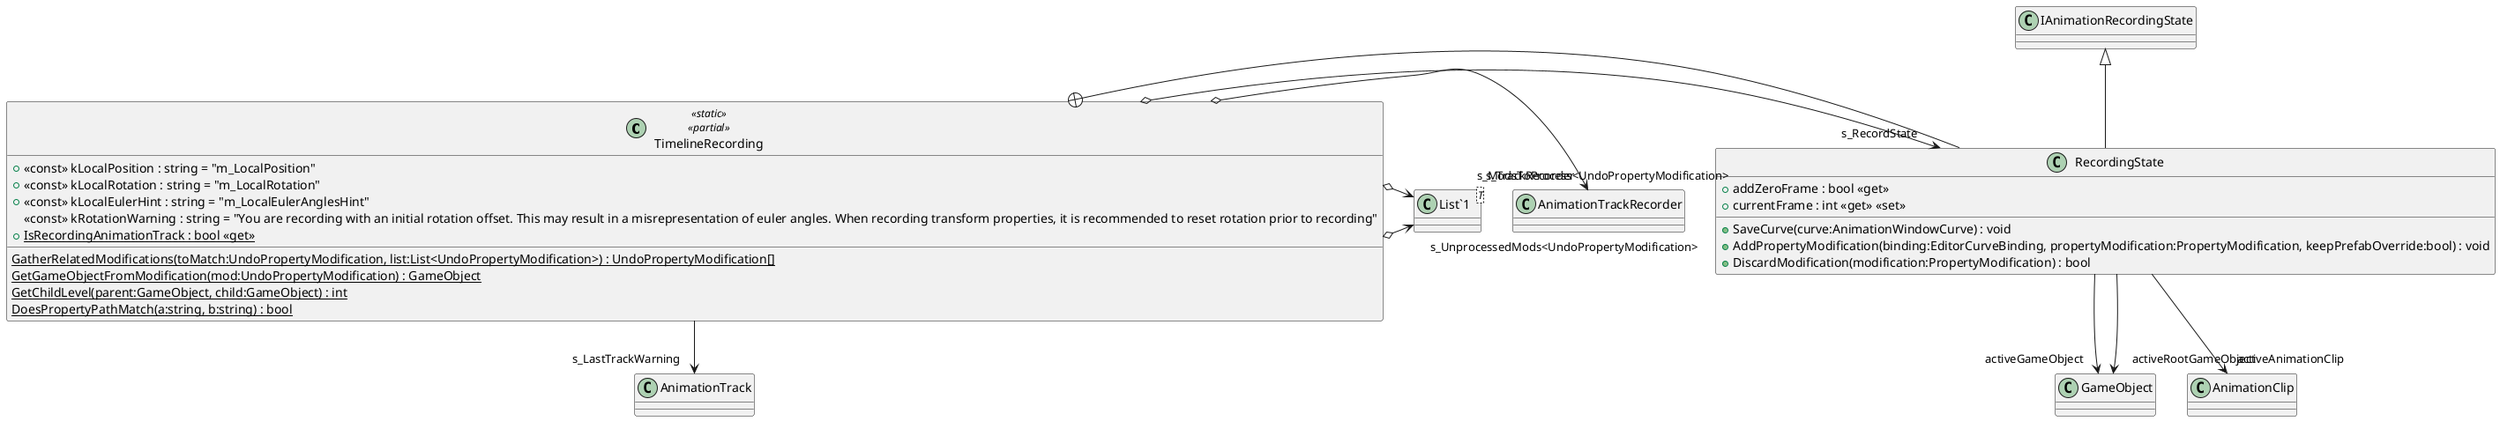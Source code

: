 @startuml
class TimelineRecording <<static>> <<partial>> {
    + <<const>> kLocalPosition : string = "m_LocalPosition"
    + <<const>> kLocalRotation : string = "m_LocalRotation"
    + <<const>> kLocalEulerHint : string = "m_LocalEulerAnglesHint"
    <<const>> kRotationWarning : string = "You are recording with an initial rotation offset. This may result in a misrepresentation of euler angles. When recording transform properties, it is recommended to reset rotation prior to recording"
    + {static} IsRecordingAnimationTrack : bool <<get>>
    {static} GatherRelatedModifications(toMatch:UndoPropertyModification, list:List<UndoPropertyModification>) : UndoPropertyModification[]
    {static} GetGameObjectFromModification(mod:UndoPropertyModification) : GameObject
    {static} GetChildLevel(parent:GameObject, child:GameObject) : int
    {static} DoesPropertyPathMatch(a:string, b:string) : bool
}
class RecordingState {
    + SaveCurve(curve:AnimationWindowCurve) : void
    + AddPropertyModification(binding:EditorCurveBinding, propertyModification:PropertyModification, keepPrefabOverride:bool) : void
    + addZeroFrame : bool <<get>>
    + currentFrame : int <<get>> <<set>>
    + DiscardModification(modification:PropertyModification) : bool
}
class "List`1"<T> {
}
TimelineRecording o-> "s_RecordState" RecordingState
TimelineRecording o-> "s_TrackRecorder" AnimationTrackRecorder
TimelineRecording o-> "s_UnprocessedMods<UndoPropertyModification>" "List`1"
TimelineRecording o-> "s_ModsToProcess<UndoPropertyModification>" "List`1"
TimelineRecording --> "s_LastTrackWarning" AnimationTrack
TimelineRecording +-- RecordingState
IAnimationRecordingState <|-- RecordingState
RecordingState --> "activeGameObject" GameObject
RecordingState --> "activeRootGameObject" GameObject
RecordingState --> "activeAnimationClip" AnimationClip
@enduml
